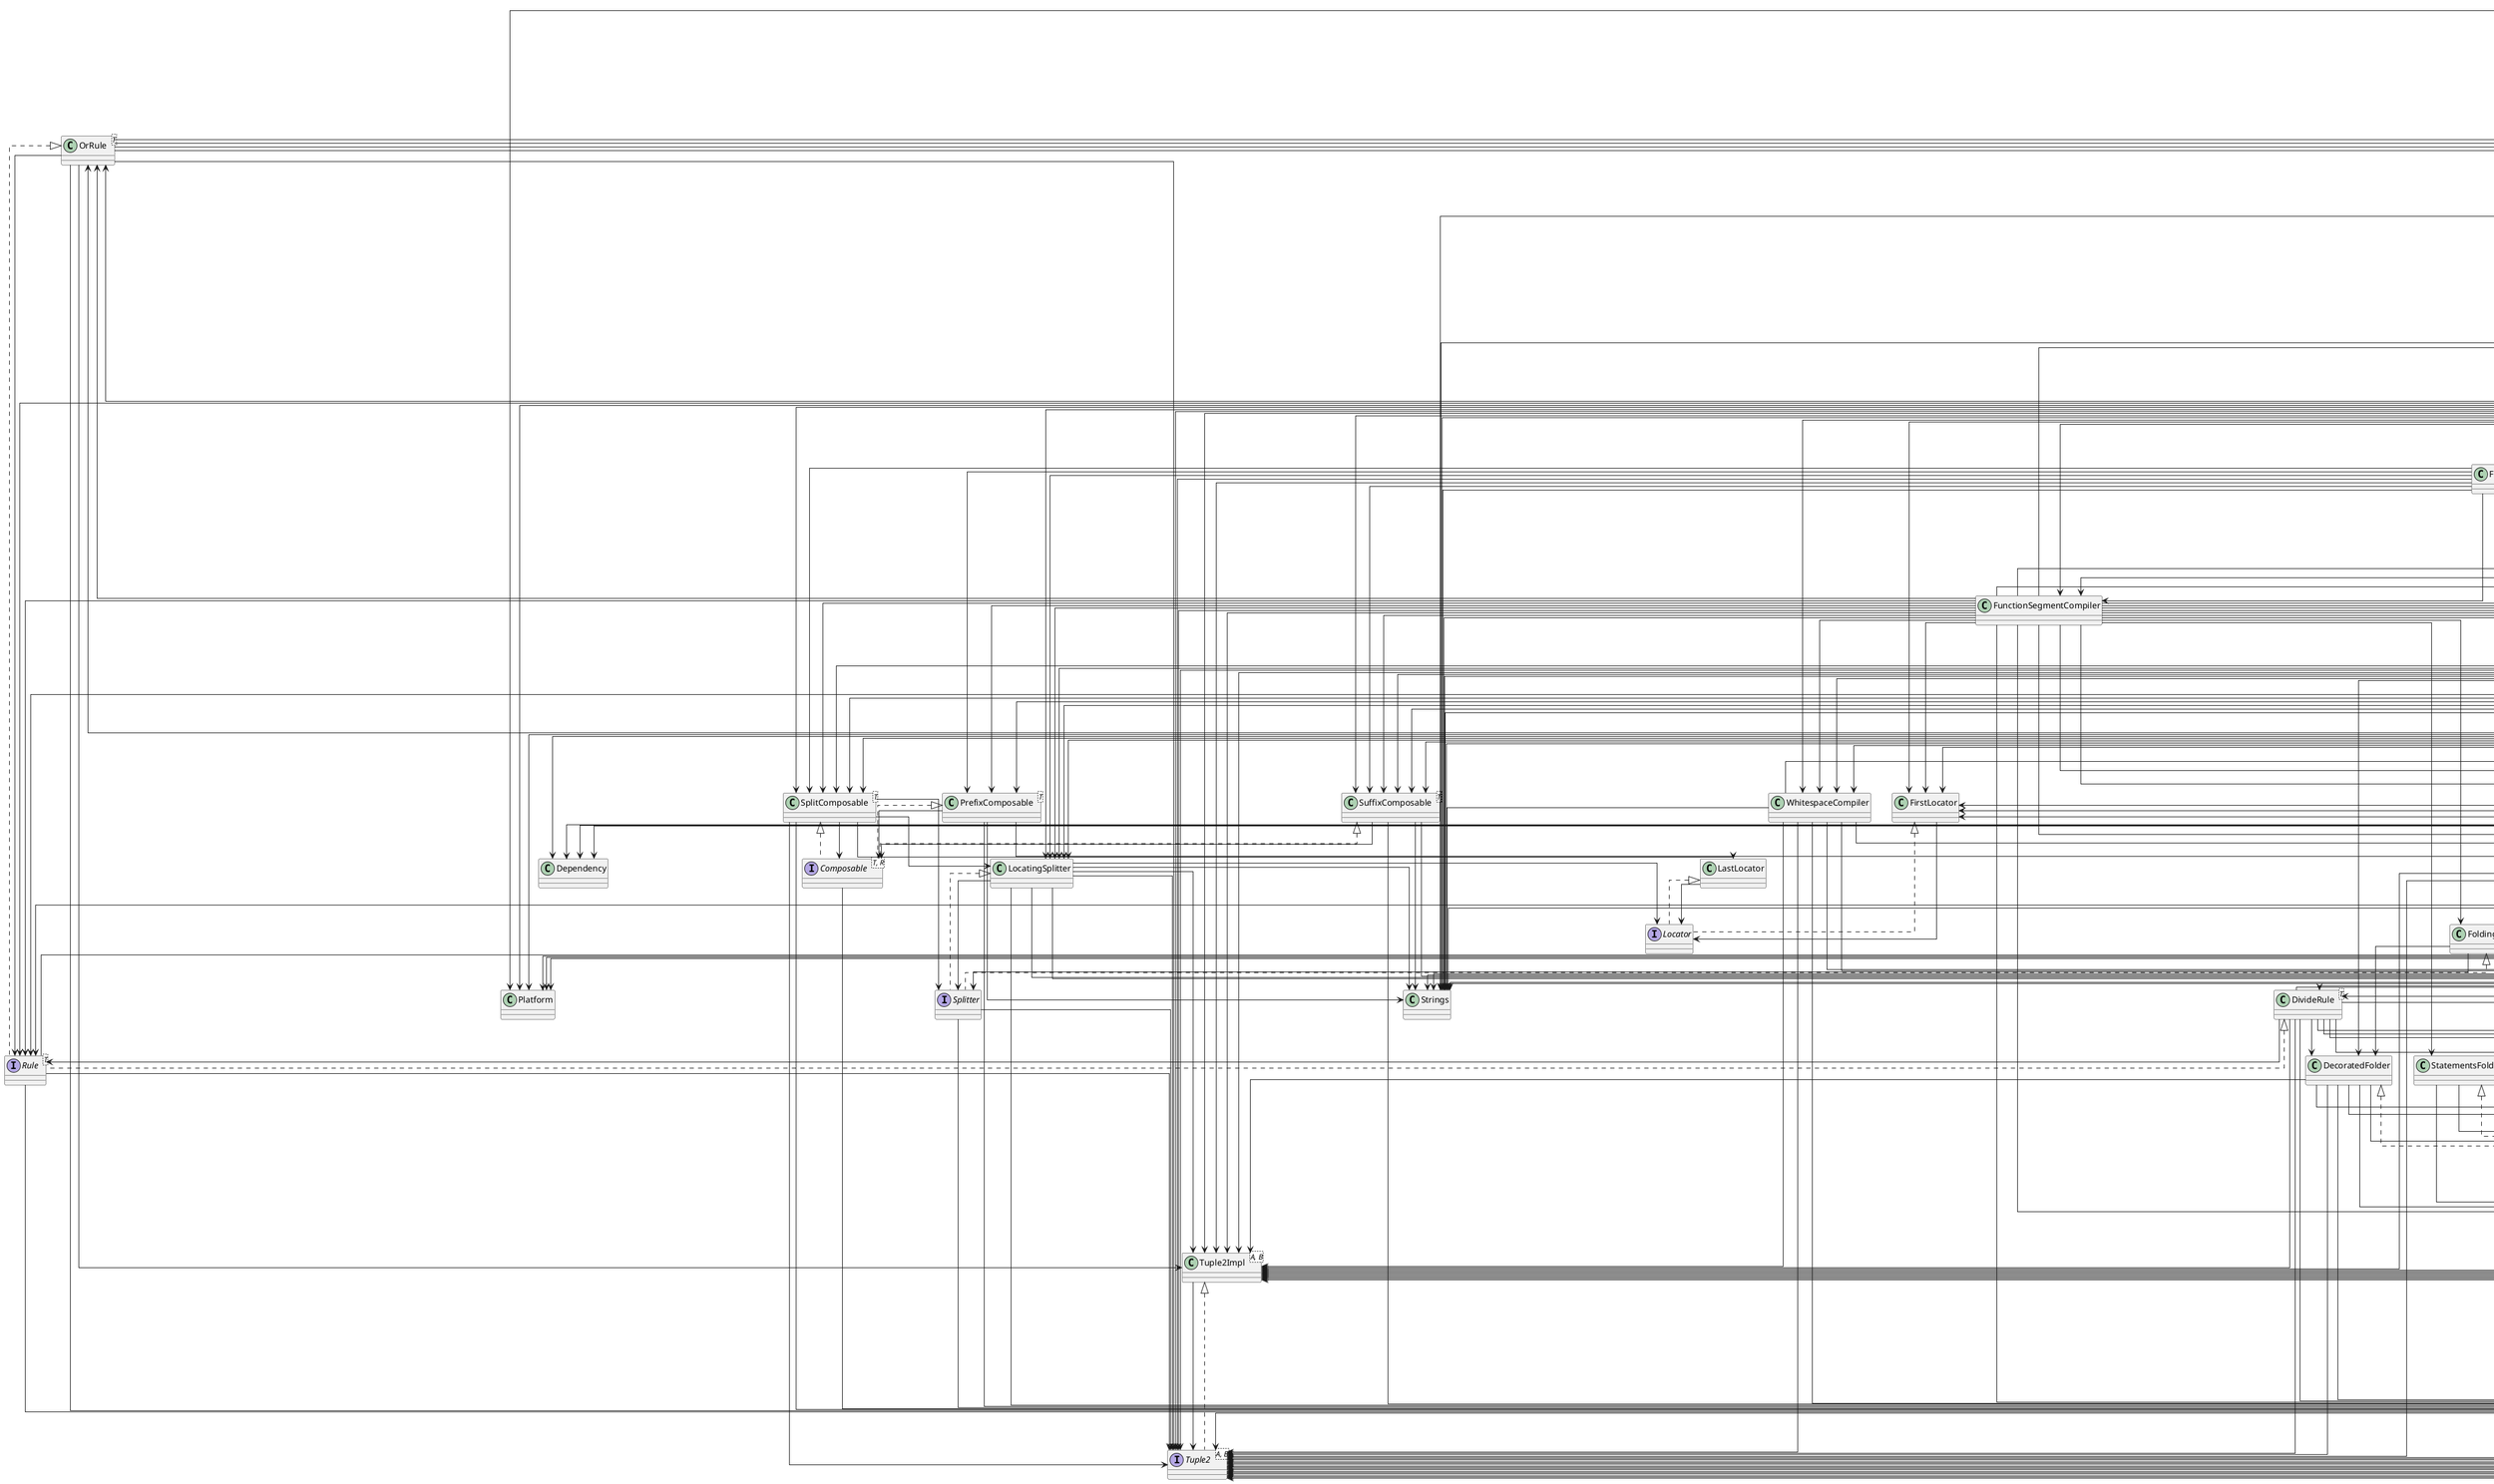 @startuml
skinparam linetype ortho
class Lists {
}
class Files {
}
interface Actual {
}
interface Namespace {
}
interface Collector<T, C> {
}
class EmptyHead<T> {
}
EmptyHead <|.. Head
class FlatMapHead<T, R> {
}
FlatMapHead <|.. Head
interface Head<T> {
}
class HeadedIter<T> {
}
HeadedIter <|.. Iter
class MapHead<T, R> {
}
MapHead <|.. Head
class RangeHead {
}
RangeHead <|.. Head
class SingleHead<T> {
}
SingleHead <|.. Head
interface Iter<T> {
}
class Iters {
}
class Joiner {
}
Joiner <|.. Collector
interface Iterable<T> {
}
interface List<T> {
}
List <|-- Iterable
class ListCollector<T> {
}
ListCollector <|.. Collector
class Console {
}
interface IOError {
}
interface Path {
}
class None<T> {
}
None <|.. Option
interface Option<T> {
}
class Some<T> {
}
Some <|.. Option
class Err<T, X> {
}
Err <|.. Result
class Ok<T, X> {
}
Ok <|.. Result
interface Result<T, X> {
}
class Characters {
}
class Strings {
}
interface Tuple2<A, B> {
}
class Tuple2Impl<A, B> {
}
Tuple2Impl <|.. Tuple2
class Application {
}
interface CompileState {
}
interface Composable<T, R> {
}
class PrefixComposable<T> {
}
PrefixComposable <|.. Composable
class SplitComposable<T> {
}
SplitComposable <|.. Composable
class SuffixComposable<T> {
}
SuffixComposable <|.. Composable
interface Context {
}
class ConstructionCaller {
}
ConstructionCaller <|.. Caller
class ConstructorHeader {
}
ConstructorHeader <|.. MethodHeader
class Definition {
}
interface MethodHeader {
}
interface Parameter {
}
class Dependency {
}
interface Divider {
}
class FoldedDivider {
}
FoldedDivider <|.. Divider
interface DivideState {
}
class DecoratedFolder {
}
DecoratedFolder <|.. Folder
class DelimitedFolder {
}
DelimitedFolder <|.. Folder
interface Folder {
}
class OperatorFolder {
}
OperatorFolder <|.. Folder
class StatementsFolder {
}
StatementsFolder <|.. Folder
class TypeSeparatorFolder {
}
TypeSeparatorFolder <|.. Folder
class ValueFolder {
}
ValueFolder <|.. Folder
class ImmutableCompileState {
}
ImmutableCompileState <|.. CompileState
class ImmutableContext {
}
ImmutableContext <|.. Context
class ImmutableDivideState {
}
ImmutableDivideState <|.. DivideState
class ImmutableRegistry {
}
ImmutableRegistry <|.. Registry
class ImmutableStack {
}
ImmutableStack <|.. Stack
class Import {
}
class FirstLocator {
}
FirstLocator <|.. Locator
class LastLocator {
}
LastLocator <|.. Locator
interface Locator {
}
interface Merger {
}
class StatementsMerger {
}
StatementsMerger <|.. Merger
class ValueMerger {
}
ValueMerger <|.. Merger
interface Registry {
}
class OrRule<T> {
}
OrRule <|.. Rule
interface Rule<T> {
}
class FirstSelector {
}
FirstSelector <|.. Selector
class LastSelector {
}
LastSelector <|.. Selector
interface Selector {
}
class FoldingSplitter {
}
FoldingSplitter <|.. Splitter
class LocatingSplitter {
}
LocatingSplitter <|.. Splitter
interface Splitter {
}
interface Stack {
}
class Whitespace {
}
Whitespace <|.. Parameter
class FunctionType {
}
FunctionType <|.. Type
class PrimitiveType {
}
PrimitiveType <|.. Type
class TemplateType {
}
TemplateType <|.. Type
interface Type {
}
class VariadicType {
}
VariadicType <|.. Type
class AccessValue {
}
AccessValue <|.. Value
interface Argument {
}
interface Caller {
}
class Invokable {
}
Invokable <|.. Value
class Lambda {
}
Lambda <|.. Value
class Not {
}
Not <|.. Value
class Operation {
}
Operation <|.. Value
class Placeholder {
}
class StringValue {
}
StringValue <|.. Value
class Symbol {
}
class ValueUtils {
}
class CompilerUtils {
}
class DefiningCompiler {
}
class DefinitionCompiler {
}
class DivideRule<T> {
}
DivideRule <|.. Rule
class FieldCompiler {
}
class FunctionSegmentCompiler {
}
class PathSource {
}
PathSource <|.. Source
interface Source {
}
class Location {
}
class Main {
}
class PathSources {
}
PathSources <|.. Sources
class PathTargets {
}
PathTargets <|.. Targets
class Platform {
}
class RootCompiler {
}
interface Sources {
}
interface Targets {
}
class TypeCompiler {
}
class ValueCompiler {
}
class WhitespaceCompiler {
}
Lists --> List
Files --> Path
EmptyHead --> Head
EmptyHead --> Option
EmptyHead --> None
FlatMapHead --> Head
FlatMapHead --> Iter
FlatMapHead --> Option
FlatMapHead --> None
Head --> Option
HeadedIter --> Iter
HeadedIter --> Head
HeadedIter --> Option
HeadedIter --> Collector
HeadedIter --> MapHead
HeadedIter --> Tuple2
HeadedIter --> FlatMapHead
HeadedIter --> EmptyHead
HeadedIter --> Result
HeadedIter --> Ok
HeadedIter --> SingleHead
MapHead --> Head
MapHead --> Option
RangeHead --> Head
RangeHead --> Option
RangeHead --> None
RangeHead --> Some
SingleHead --> Head
SingleHead --> Option
SingleHead --> None
SingleHead --> Some
Iter --> Collector
Iter --> Option
Iter --> Result
Iters --> Iter
Iters --> Option
Iters --> HeadedIter
Iters --> EmptyHead
Iters --> Head
Iters --> SingleHead
Iters --> RangeHead
Joiner --> Option
Joiner --> Collector
Joiner --> None
Joiner --> Some
Iterable --> Iter
Iterable --> Tuple2
List --> Iterable
List --> Option
ListCollector --> List
ListCollector --> Collector
ListCollector --> Lists
Path --> IOError
Path --> Option
Path --> Result
Path --> Iterable
Path --> Iter
None --> Option
None --> Tuple2
None --> Tuple2Impl
Option --> Tuple2
Some --> Option
Some --> None
Some --> Tuple2
Some --> Tuple2Impl
Err --> Result
Err --> Option
Err --> Some
Ok --> Result
Ok --> Option
Ok --> None
Result --> Option
Tuple2Impl --> Tuple2
Application --> Sources
Application --> Targets
Application --> Source
Application --> Joiner
Application --> IOError
Application --> Option
Application --> Platform
Application --> Iterable
Application --> CompileState
Application --> Result
Application --> ImmutableCompileState
Application --> Context
Application --> Files
Application --> Dependency
Application --> Err
Application --> RootCompiler
Application --> Ok
Application --> Import
Application --> Registry
CompileState --> Registry
CompileState --> Context
CompileState --> Stack
Composable --> Option
PrefixComposable --> Composable
PrefixComposable --> Option
PrefixComposable --> None
PrefixComposable --> Strings
SplitComposable --> Composable
SplitComposable --> Splitter
SplitComposable --> Tuple2
SplitComposable --> Option
SplitComposable --> LocatingSplitter
SplitComposable --> LastLocator
SuffixComposable --> Composable
SuffixComposable --> Option
SuffixComposable --> None
SuffixComposable --> Strings
Context --> Source
Context --> Iter
Context --> Platform
Context --> Option
Context --> Location
Context --> List
ConstructionCaller --> Caller
ConstructionCaller --> Value
ConstructionCaller --> Option
ConstructionCaller --> None
ConstructorHeader --> MethodHeader
Definition --> List
Definition --> Iterable
Definition --> Type
Definition --> Option
Definition --> Some
Definition --> Joiner
Definition --> RootCompiler
Definition --> MethodHeader
Definition --> Strings
Parameter --> Definition
Parameter --> Option
Divider --> Iter
FoldedDivider --> Divider
FoldedDivider --> Folder
FoldedDivider --> Iter
FoldedDivider --> DivideState
FoldedDivider --> Tuple2Impl
DivideState --> Iter
DivideState --> Tuple2
DivideState --> Option
DecoratedFolder --> Folder
DecoratedFolder --> DivideState
DecoratedFolder --> Option
DecoratedFolder --> None
DecoratedFolder --> Tuple2
DecoratedFolder --> Some
DecoratedFolder --> Tuple2Impl
DelimitedFolder --> Folder
DelimitedFolder --> DivideState
Folder --> DivideState
OperatorFolder --> Folder
OperatorFolder --> DivideState
OperatorFolder --> Strings
OperatorFolder --> Tuple2
StatementsFolder --> Folder
StatementsFolder --> DivideState
TypeSeparatorFolder --> Folder
TypeSeparatorFolder --> DivideState
ValueFolder --> Folder
ValueFolder --> DivideState
ImmutableCompileState --> CompileState
ImmutableCompileState --> Context
ImmutableCompileState --> Registry
ImmutableCompileState --> Stack
ImmutableCompileState --> ImmutableContext
ImmutableCompileState --> ImmutableRegistry
ImmutableCompileState --> ImmutableStack
ImmutableContext --> Context
ImmutableContext --> Platform
ImmutableContext --> Option
ImmutableContext --> Location
ImmutableContext --> Source
ImmutableContext --> List
ImmutableContext --> None
ImmutableContext --> Lists
ImmutableContext --> Iter
ImmutableContext --> Strings
ImmutableContext --> Some
ImmutableDivideState --> DivideState
ImmutableDivideState --> List
ImmutableDivideState --> Iter
ImmutableDivideState --> Tuple2
ImmutableDivideState --> Option
ImmutableDivideState --> Strings
ImmutableDivideState --> None
ImmutableDivideState --> Some
ImmutableDivideState --> Tuple2Impl
ImmutableRegistry --> Registry
ImmutableRegistry --> Import
ImmutableRegistry --> List
ImmutableRegistry --> Dependency
ImmutableRegistry --> Lists
ImmutableRegistry --> Iter
ImmutableStack --> Stack
ImmutableStack --> List
ImmutableStack --> Definition
ImmutableStack --> Lists
ImmutableStack --> Option
ImmutableStack --> Strings
ImmutableStack --> Iterable
Import --> Iterable
Import --> Joiner
Import --> Strings
FirstLocator --> Locator
LastLocator --> Locator
StatementsMerger --> Merger
ValueMerger --> Merger
ValueMerger --> Strings
Registry --> Dependency
Registry --> Iter
Registry --> Import
OrRule --> Rule
OrRule --> Iterable
OrRule --> CompileState
OrRule --> Tuple2
OrRule --> Tuple2Impl
OrRule --> Placeholder
OrRule --> Option
OrRule --> Iters
Rule --> CompileState
Rule --> Tuple2
Rule --> Option
FirstSelector --> Selector
FirstSelector --> Tuple2
FirstSelector --> Option
FirstSelector --> List
FirstSelector --> Joiner
FirstSelector --> Some
FirstSelector --> Tuple2Impl
LastSelector --> Selector
LastSelector --> Tuple2
LastSelector --> Option
LastSelector --> List
LastSelector --> Joiner
LastSelector --> Some
LastSelector --> Tuple2Impl
Selector --> Tuple2
Selector --> Option
Selector --> List
FoldingSplitter --> Splitter
FoldingSplitter --> Folder
FoldingSplitter --> Selector
FoldingSplitter --> Tuple2
FoldingSplitter --> Option
FoldingSplitter --> FoldedDivider
FoldingSplitter --> DecoratedFolder
FoldingSplitter --> ListCollector
FoldingSplitter --> None
LocatingSplitter --> Splitter
LocatingSplitter --> Locator
LocatingSplitter --> Tuple2
LocatingSplitter --> Option
LocatingSplitter --> None
LocatingSplitter --> Strings
LocatingSplitter --> Some
LocatingSplitter --> Tuple2Impl
Splitter --> Tuple2
Splitter --> Option
Stack --> Option
Stack --> Definition
Stack --> Iterable
Whitespace --> Parameter
Whitespace --> Definition
Whitespace --> Option
Whitespace --> None
FunctionType --> Type
FunctionType --> Iterable
FunctionType --> Tuple2
FunctionType --> Joiner
PrimitiveType --> Type
TemplateType --> Type
TemplateType --> Iterable
TemplateType --> ValueUtils
VariadicType --> Type
AccessValue --> Value
AccessValue --> Option
AccessValue --> Some
AccessValue --> Type
AccessValue --> CompileState
AccessValue --> PrimitiveType
AccessValue --> None
Argument --> Value
Argument --> Option
Caller --> Value
Caller --> Option
Invokable --> Value
Invokable --> Caller
Invokable --> Iterable
Invokable --> Joiner
Invokable --> Option
Invokable --> Some
Invokable --> None
Invokable --> Type
Invokable --> CompileState
Invokable --> PrimitiveType
Lambda --> Value
Lambda --> Definition
Lambda --> Iterable
Lambda --> Joiner
Lambda --> Option
Lambda --> Some
Lambda --> None
Lambda --> Type
Lambda --> CompileState
Lambda --> PrimitiveType
Not --> Value
Not --> Option
Not --> Some
Not --> None
Not --> Type
Not --> CompileState
Not --> PrimitiveType
Operation --> Value
Operation --> Option
Operation --> Some
Operation --> None
Operation --> Type
Operation --> CompileState
Operation --> PrimitiveType
Placeholder --> Value
Placeholder --> Option
Placeholder --> None
Placeholder --> Definition
Placeholder --> Type
Placeholder --> CompileState
Placeholder --> PrimitiveType
StringValue --> Value
StringValue --> Option
StringValue --> Some
StringValue --> None
StringValue --> Type
StringValue --> CompileState
StringValue --> PrimitiveType
Symbol --> Type
Symbol --> CompileState
Symbol --> Definition
Symbol --> PrimitiveType
Symbol --> Value
Symbol --> Option
Symbol --> Some
Symbol --> None
ValueUtils --> Iterable
ValueUtils --> CompilerUtils
ValueUtils --> ValueMerger
ValueUtils --> CompileState
ValueUtils --> List
ValueUtils --> Tuple2
ValueUtils --> Rule
ValueUtils --> Tuple2Impl
ValueUtils --> Lists
ValueUtils --> Option
ValueUtils --> DivideRule
ValueUtils --> ValueFolder
CompilerUtils --> CompileState
CompilerUtils --> Tuple2
CompilerUtils --> Folder
CompilerUtils --> Merger
CompilerUtils --> DivideRule
CompilerUtils --> Some
CompilerUtils --> List
CompilerUtils --> Tuple2Impl
CompilerUtils --> Lists
CompilerUtils --> Iterable
DefiningCompiler --> Definition
DefiningCompiler --> Iterable
DefiningCompiler --> Parameter
DefiningCompiler --> Iters
DefiningCompiler --> ListCollector
DefiningCompiler --> CompileState
DefiningCompiler --> List
DefiningCompiler --> Tuple2
DefiningCompiler --> ValueUtils
DefiningCompiler --> Some
DefiningCompiler --> Tuple2Impl
DefiningCompiler --> Placeholder
DefiningCompiler --> Option
DefiningCompiler --> WhitespaceCompiler
DefiningCompiler --> Whitespace
DefiningCompiler --> SplitComposable
DefiningCompiler --> Strings
DefiningCompiler --> LastSelector
DefiningCompiler --> Selector
DefiningCompiler --> FoldingSplitter
DefiningCompiler --> TypeSeparatorFolder
DefiningCompiler --> Lists
DefiningCompiler --> FoldedDivider
DefiningCompiler --> DecoratedFolder
DefiningCompiler --> DivideState
DefiningCompiler --> DelimitedFolder
DefiningCompiler --> SuffixComposable
DefiningCompiler --> LocatingSplitter
DefiningCompiler --> FirstLocator
DefiningCompiler --> TypeCompiler
DefiningCompiler --> Type
DefiningCompiler --> Joiner
DefiningCompiler --> ValueFolder
DefinitionCompiler --> Definition
DefinitionCompiler --> Iterable
DefinitionCompiler --> Parameter
DefinitionCompiler --> Iters
DefinitionCompiler --> ListCollector
DefinitionCompiler --> Joiner
DefinitionCompiler --> CompileState
DefinitionCompiler --> List
DefinitionCompiler --> Tuple2
DefinitionCompiler --> ValueUtils
DefinitionCompiler --> Some
DefinitionCompiler --> DefiningCompiler
DivideRule --> List
DivideRule --> Rule
DivideRule --> Folder
DivideRule --> CompileState
DivideRule --> Tuple2
DivideRule --> Option
DivideRule --> FoldedDivider
DivideRule --> DecoratedFolder
DivideRule --> Some
DivideRule --> Tuple2Impl
DivideRule --> Lists
FieldCompiler --> CompileState
FieldCompiler --> Tuple2
FieldCompiler --> Option
FieldCompiler --> SplitComposable
FieldCompiler --> LocatingSplitter
FieldCompiler --> FirstLocator
FieldCompiler --> Strings
FieldCompiler --> ConstructorHeader
FieldCompiler --> None
FieldCompiler --> DefiningCompiler
FieldCompiler --> Definition
FieldCompiler --> MethodHeader
FieldCompiler --> Joiner
FieldCompiler --> Some
FieldCompiler --> Tuple2Impl
FieldCompiler --> PrefixComposable
FieldCompiler --> SuffixComposable
FieldCompiler --> FunctionSegmentCompiler
FieldCompiler --> Stack
FieldCompiler --> Parameter
FieldCompiler --> ValueUtils
FieldCompiler --> ValueCompiler
FieldCompiler --> List
FieldCompiler --> Value
FunctionSegmentCompiler --> CompileState
FunctionSegmentCompiler --> Tuple2
FunctionSegmentCompiler --> Option
FunctionSegmentCompiler --> Strings
FunctionSegmentCompiler --> Some
FunctionSegmentCompiler --> Tuple2Impl
FunctionSegmentCompiler --> None
FunctionSegmentCompiler --> SuffixComposable
FunctionSegmentCompiler --> SplitComposable
FunctionSegmentCompiler --> LastSelector
FunctionSegmentCompiler --> Selector
FunctionSegmentCompiler --> FoldingSplitter
FunctionSegmentCompiler --> DivideState
FunctionSegmentCompiler --> OrRule
FunctionSegmentCompiler --> Lists
FunctionSegmentCompiler --> Rule
FunctionSegmentCompiler --> PrefixComposable
FunctionSegmentCompiler --> ValueCompiler
FunctionSegmentCompiler --> Value
FunctionSegmentCompiler --> LocatingSplitter
FunctionSegmentCompiler --> FirstLocator
FunctionSegmentCompiler --> DefiningCompiler
FunctionSegmentCompiler --> Definition
FunctionSegmentCompiler --> Placeholder
FunctionSegmentCompiler --> WhitespaceCompiler
FunctionSegmentCompiler --> CompilerUtils
FunctionSegmentCompiler --> StatementsFolder
FunctionSegmentCompiler --> StatementsMerger
PathSource --> Source
PathSource --> Path
PathSource --> IOError
PathSource --> Result
PathSource --> List
PathSource --> ListCollector
PathSource --> Location
Source --> IOError
Source --> Result
Source --> Location
Location --> List
Main --> Files
Main --> PathSources
Main --> PathTargets
Main --> Application
Main --> IOError
Main --> Console
Main --> Option
Main --> Iters
Main --> Platform
PathSources --> Sources
PathSources --> Path
PathSources --> Source
PathSources --> Iterable
PathSources --> IOError
PathSources --> Result
PathSources --> PathSource
PathSources --> ListCollector
PathTargets --> Targets
PathTargets --> Path
PathTargets --> IOError
PathTargets --> Option
PathTargets --> None
PathTargets --> Location
RootCompiler --> CompileState
RootCompiler --> Tuple2
RootCompiler --> OrRule
RootCompiler --> Lists
RootCompiler --> WhitespaceCompiler
RootCompiler --> Rule
RootCompiler --> SplitComposable
RootCompiler --> LocatingSplitter
RootCompiler --> FirstLocator
RootCompiler --> SuffixComposable
RootCompiler --> DefiningCompiler
RootCompiler --> Some
RootCompiler --> Tuple2Impl
RootCompiler --> Strings
RootCompiler --> Option
RootCompiler --> List
RootCompiler --> TypeCompiler
RootCompiler --> Type
RootCompiler --> None
RootCompiler --> ValueUtils
RootCompiler --> Iterable
RootCompiler --> Definition
RootCompiler --> ValueCompiler
RootCompiler --> FunctionSegmentCompiler
RootCompiler --> Stack
RootCompiler --> Joiner
RootCompiler --> Platform
RootCompiler --> Registry
RootCompiler --> FieldCompiler
RootCompiler --> Value
RootCompiler --> Location
RootCompiler --> Context
Sources --> Source
Sources --> Iterable
Sources --> IOError
Sources --> Result
Sources --> Path
Targets --> IOError
Targets --> Option
Targets --> Location
TypeCompiler --> CompileState
TypeCompiler --> Tuple2
TypeCompiler --> Option
TypeCompiler --> Type
TypeCompiler --> Tuple2Impl
TypeCompiler --> OrRule
TypeCompiler --> Lists
TypeCompiler --> Strings
TypeCompiler --> SuffixComposable
TypeCompiler --> Some
TypeCompiler --> VariadicType
TypeCompiler --> ValueCompiler
TypeCompiler --> Symbol
TypeCompiler --> None
TypeCompiler --> PrimitiveType
TypeCompiler --> SplitComposable
TypeCompiler --> LocatingSplitter
TypeCompiler --> FirstLocator
TypeCompiler --> ValueUtils
TypeCompiler --> TemplateType
TypeCompiler --> List
TypeCompiler --> FunctionType
TypeCompiler --> WhitespaceCompiler
TypeCompiler --> Placeholder
TypeCompiler --> Location
TypeCompiler --> Import
TypeCompiler --> Registry
TypeCompiler --> Source
TypeCompiler --> Platform
TypeCompiler --> Dependency
ValueCompiler --> CompileState
ValueCompiler --> Tuple2Impl
ValueCompiler --> Value
ValueCompiler --> Tuple2
ValueCompiler --> Placeholder
ValueCompiler --> Option
ValueCompiler --> SuffixComposable
ValueCompiler --> SplitComposable
ValueCompiler --> LastSelector
ValueCompiler --> Selector
ValueCompiler --> FoldingSplitter
ValueCompiler --> DivideState
ValueCompiler --> PrefixComposable
ValueCompiler --> TypeCompiler
ValueCompiler --> ConstructionCaller
ValueCompiler --> Strings
ValueCompiler --> RootCompiler
ValueCompiler --> Rule
ValueCompiler --> Some
ValueCompiler --> StringValue
ValueCompiler --> Not
ValueCompiler --> LocatingSplitter
ValueCompiler --> FirstLocator
ValueCompiler --> ValueUtils
ValueCompiler --> DefiningCompiler
ValueCompiler --> Parameter
ValueCompiler --> List
ValueCompiler --> Definition
ValueCompiler --> Iterable
ValueCompiler --> FunctionSegmentCompiler
ValueCompiler --> Stack
ValueCompiler --> Lambda
ValueCompiler --> None
ValueCompiler --> AccessValue
ValueCompiler --> OperatorFolder
ValueCompiler --> FirstSelector
ValueCompiler --> Operation
ValueCompiler --> Symbol
ValueCompiler --> HeadedIter
ValueCompiler --> RangeHead
ValueCompiler --> Characters
ValueCompiler --> Type
ValueCompiler --> Argument
ValueCompiler --> Caller
ValueCompiler --> Invokable
ValueCompiler --> Iters
ValueCompiler --> ListCollector
WhitespaceCompiler --> CompileState
WhitespaceCompiler --> Tuple2
WhitespaceCompiler --> Option
WhitespaceCompiler --> Whitespace
WhitespaceCompiler --> Tuple2Impl
WhitespaceCompiler --> Strings
WhitespaceCompiler --> Some
WhitespaceCompiler --> None
@enduml
